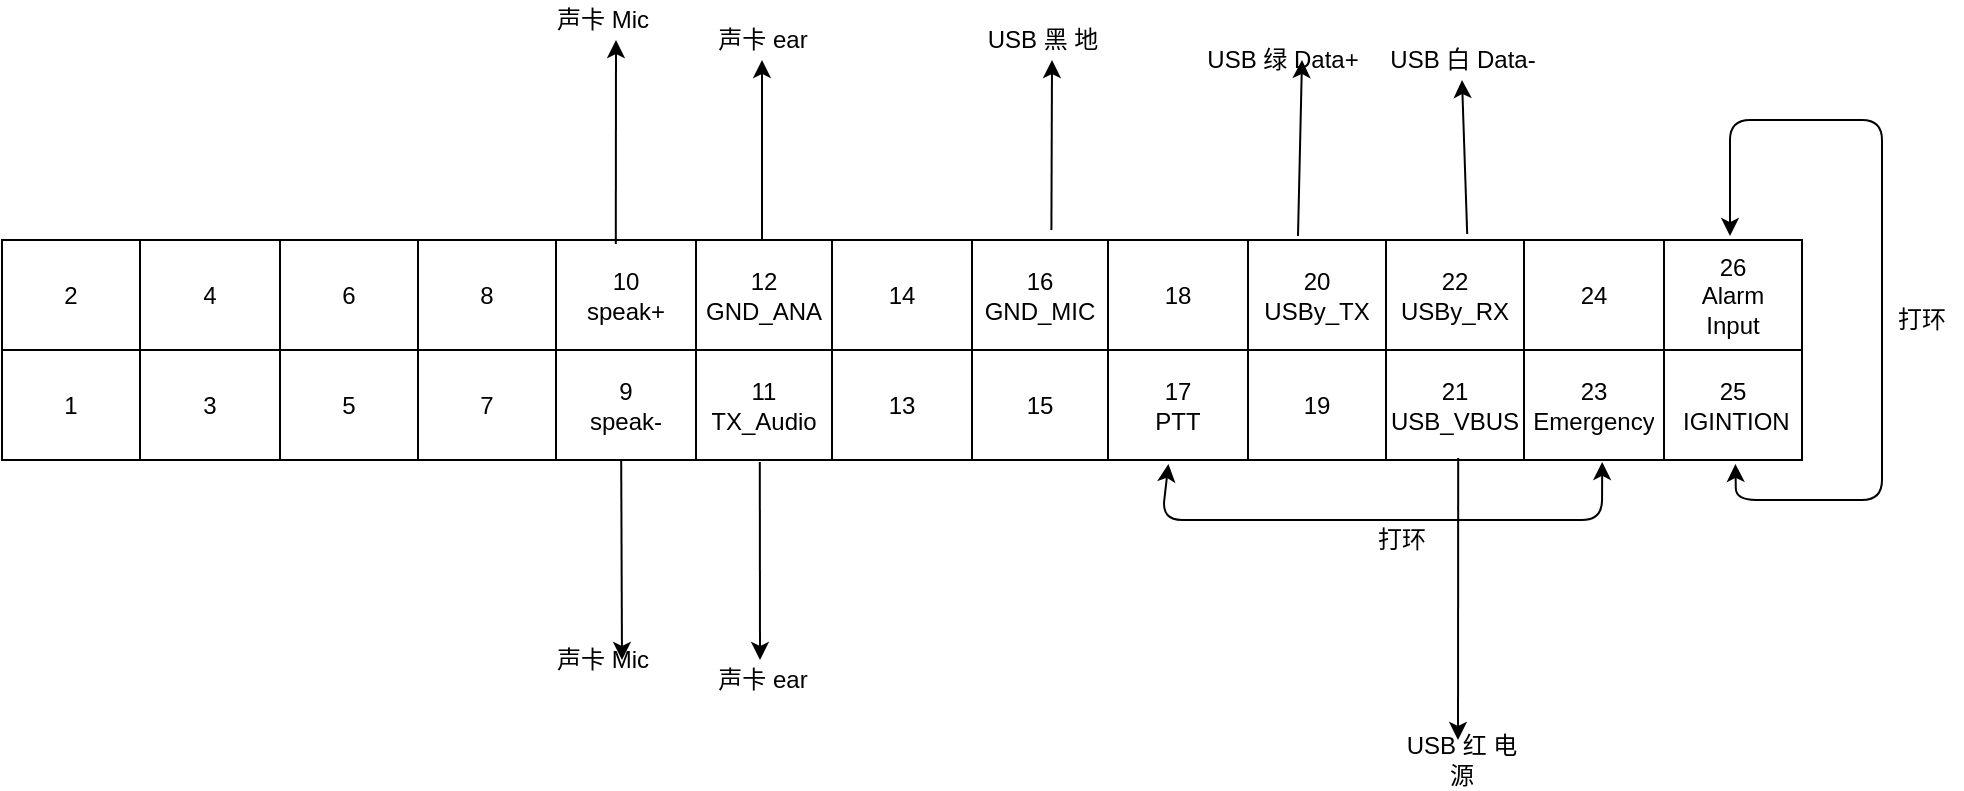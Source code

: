<mxfile version="13.9.9" type="github">
  <diagram id="_1jgvLtCHchp6MiSGvZc" name="Page-1">
    <mxGraphModel dx="1102" dy="582" grid="1" gridSize="10" guides="1" tooltips="1" connect="1" arrows="1" fold="1" page="1" pageScale="1" pageWidth="827" pageHeight="1169" math="0" shadow="0">
      <root>
        <mxCell id="0" />
        <mxCell id="1" parent="0" />
        <mxCell id="XYN2sOscaeufvXK0oWOo-1" value="" style="shape=table;html=1;whiteSpace=wrap;startSize=0;container=1;collapsible=0;childLayout=tableLayout;" parent="1" vertex="1">
          <mxGeometry x="20" y="260" width="900" height="110" as="geometry" />
        </mxCell>
        <mxCell id="XYN2sOscaeufvXK0oWOo-2" value="" style="shape=partialRectangle;html=1;whiteSpace=wrap;collapsible=0;dropTarget=0;pointerEvents=0;fillColor=none;top=0;left=0;bottom=0;right=0;points=[[0,0.5],[1,0.5]];portConstraint=eastwest;" parent="XYN2sOscaeufvXK0oWOo-1" vertex="1">
          <mxGeometry width="900" height="55" as="geometry" />
        </mxCell>
        <mxCell id="XYN2sOscaeufvXK0oWOo-3" value="2" style="shape=partialRectangle;html=1;whiteSpace=wrap;connectable=0;overflow=hidden;fillColor=none;top=0;left=0;bottom=0;right=0;" parent="XYN2sOscaeufvXK0oWOo-2" vertex="1">
          <mxGeometry width="69" height="55" as="geometry" />
        </mxCell>
        <mxCell id="XYN2sOscaeufvXK0oWOo-4" value="4" style="shape=partialRectangle;html=1;whiteSpace=wrap;connectable=0;overflow=hidden;fillColor=none;top=0;left=0;bottom=0;right=0;" parent="XYN2sOscaeufvXK0oWOo-2" vertex="1">
          <mxGeometry x="69" width="70" height="55" as="geometry" />
        </mxCell>
        <mxCell id="XYN2sOscaeufvXK0oWOo-5" value="6" style="shape=partialRectangle;html=1;whiteSpace=wrap;connectable=0;overflow=hidden;fillColor=none;top=0;left=0;bottom=0;right=0;" parent="XYN2sOscaeufvXK0oWOo-2" vertex="1">
          <mxGeometry x="139" width="69" height="55" as="geometry" />
        </mxCell>
        <mxCell id="XYN2sOscaeufvXK0oWOo-6" value="8" style="shape=partialRectangle;html=1;whiteSpace=wrap;connectable=0;overflow=hidden;fillColor=none;top=0;left=0;bottom=0;right=0;" parent="XYN2sOscaeufvXK0oWOo-2" vertex="1">
          <mxGeometry x="208" width="69" height="55" as="geometry" />
        </mxCell>
        <mxCell id="XYN2sOscaeufvXK0oWOo-7" value="10&lt;br&gt;speak+" style="shape=partialRectangle;html=1;whiteSpace=wrap;connectable=0;overflow=hidden;fillColor=none;top=0;left=0;bottom=0;right=0;" parent="XYN2sOscaeufvXK0oWOo-2" vertex="1">
          <mxGeometry x="277" width="70" height="55" as="geometry" />
        </mxCell>
        <mxCell id="XYN2sOscaeufvXK0oWOo-8" value="12&lt;br&gt;GND_ANA" style="shape=partialRectangle;html=1;whiteSpace=wrap;connectable=0;overflow=hidden;fillColor=none;top=0;left=0;bottom=0;right=0;" parent="XYN2sOscaeufvXK0oWOo-2" vertex="1">
          <mxGeometry x="347" width="68" height="55" as="geometry" />
        </mxCell>
        <mxCell id="XYN2sOscaeufvXK0oWOo-9" value="14" style="shape=partialRectangle;html=1;whiteSpace=wrap;connectable=0;overflow=hidden;fillColor=none;top=0;left=0;bottom=0;right=0;" parent="XYN2sOscaeufvXK0oWOo-2" vertex="1">
          <mxGeometry x="415" width="70" height="55" as="geometry" />
        </mxCell>
        <mxCell id="XYN2sOscaeufvXK0oWOo-10" value="16&lt;br&gt;GND_MIC" style="shape=partialRectangle;html=1;whiteSpace=wrap;connectable=0;overflow=hidden;fillColor=none;top=0;left=0;bottom=0;right=0;" parent="XYN2sOscaeufvXK0oWOo-2" vertex="1">
          <mxGeometry x="485" width="68" height="55" as="geometry" />
        </mxCell>
        <mxCell id="XYN2sOscaeufvXK0oWOo-11" value="18" style="shape=partialRectangle;html=1;whiteSpace=wrap;connectable=0;overflow=hidden;fillColor=none;top=0;left=0;bottom=0;right=0;" parent="XYN2sOscaeufvXK0oWOo-2" vertex="1">
          <mxGeometry x="553" width="70" height="55" as="geometry" />
        </mxCell>
        <mxCell id="XYN2sOscaeufvXK0oWOo-12" value="20&lt;br&gt;USBy_TX" style="shape=partialRectangle;html=1;whiteSpace=wrap;connectable=0;overflow=hidden;fillColor=none;top=0;left=0;bottom=0;right=0;" parent="XYN2sOscaeufvXK0oWOo-2" vertex="1">
          <mxGeometry x="623" width="69" height="55" as="geometry" />
        </mxCell>
        <mxCell id="XYN2sOscaeufvXK0oWOo-13" value="22&lt;br&gt;USBy_RX" style="shape=partialRectangle;html=1;whiteSpace=wrap;connectable=0;overflow=hidden;fillColor=none;top=0;left=0;bottom=0;right=0;" parent="XYN2sOscaeufvXK0oWOo-2" vertex="1">
          <mxGeometry x="692" width="69" height="55" as="geometry" />
        </mxCell>
        <mxCell id="XYN2sOscaeufvXK0oWOo-14" value="24" style="shape=partialRectangle;html=1;whiteSpace=wrap;connectable=0;overflow=hidden;fillColor=none;top=0;left=0;bottom=0;right=0;" parent="XYN2sOscaeufvXK0oWOo-2" vertex="1">
          <mxGeometry x="761" width="70" height="55" as="geometry" />
        </mxCell>
        <mxCell id="XYN2sOscaeufvXK0oWOo-15" value="26&lt;br&gt;Alarm&lt;br&gt;Input" style="shape=partialRectangle;html=1;whiteSpace=wrap;connectable=0;overflow=hidden;fillColor=none;top=0;left=0;bottom=0;right=0;" parent="XYN2sOscaeufvXK0oWOo-2" vertex="1">
          <mxGeometry x="831" width="69" height="55" as="geometry" />
        </mxCell>
        <mxCell id="XYN2sOscaeufvXK0oWOo-16" value="" style="shape=partialRectangle;html=1;whiteSpace=wrap;collapsible=0;dropTarget=0;pointerEvents=0;fillColor=none;top=0;left=0;bottom=0;right=0;points=[[0,0.5],[1,0.5]];portConstraint=eastwest;" parent="XYN2sOscaeufvXK0oWOo-1" vertex="1">
          <mxGeometry y="55" width="900" height="55" as="geometry" />
        </mxCell>
        <mxCell id="XYN2sOscaeufvXK0oWOo-17" value="1" style="shape=partialRectangle;html=1;whiteSpace=wrap;connectable=0;overflow=hidden;fillColor=none;top=0;left=0;bottom=0;right=0;" parent="XYN2sOscaeufvXK0oWOo-16" vertex="1">
          <mxGeometry width="69" height="55" as="geometry" />
        </mxCell>
        <mxCell id="XYN2sOscaeufvXK0oWOo-18" value="3" style="shape=partialRectangle;html=1;whiteSpace=wrap;connectable=0;overflow=hidden;fillColor=none;top=0;left=0;bottom=0;right=0;" parent="XYN2sOscaeufvXK0oWOo-16" vertex="1">
          <mxGeometry x="69" width="70" height="55" as="geometry" />
        </mxCell>
        <mxCell id="XYN2sOscaeufvXK0oWOo-19" value="5" style="shape=partialRectangle;html=1;whiteSpace=wrap;connectable=0;overflow=hidden;fillColor=none;top=0;left=0;bottom=0;right=0;" parent="XYN2sOscaeufvXK0oWOo-16" vertex="1">
          <mxGeometry x="139" width="69" height="55" as="geometry" />
        </mxCell>
        <mxCell id="XYN2sOscaeufvXK0oWOo-20" value="7" style="shape=partialRectangle;html=1;whiteSpace=wrap;connectable=0;overflow=hidden;fillColor=none;top=0;left=0;bottom=0;right=0;" parent="XYN2sOscaeufvXK0oWOo-16" vertex="1">
          <mxGeometry x="208" width="69" height="55" as="geometry" />
        </mxCell>
        <mxCell id="XYN2sOscaeufvXK0oWOo-21" value="9&lt;br&gt;speak-" style="shape=partialRectangle;html=1;whiteSpace=wrap;connectable=0;overflow=hidden;fillColor=none;top=0;left=0;bottom=0;right=0;" parent="XYN2sOscaeufvXK0oWOo-16" vertex="1">
          <mxGeometry x="277" width="70" height="55" as="geometry" />
        </mxCell>
        <mxCell id="XYN2sOscaeufvXK0oWOo-22" value="11&lt;br&gt;TX_Audio" style="shape=partialRectangle;html=1;whiteSpace=wrap;connectable=0;overflow=hidden;fillColor=none;top=0;left=0;bottom=0;right=0;" parent="XYN2sOscaeufvXK0oWOo-16" vertex="1">
          <mxGeometry x="347" width="68" height="55" as="geometry" />
        </mxCell>
        <mxCell id="XYN2sOscaeufvXK0oWOo-23" value="13" style="shape=partialRectangle;html=1;whiteSpace=wrap;connectable=0;overflow=hidden;fillColor=none;top=0;left=0;bottom=0;right=0;" parent="XYN2sOscaeufvXK0oWOo-16" vertex="1">
          <mxGeometry x="415" width="70" height="55" as="geometry" />
        </mxCell>
        <mxCell id="XYN2sOscaeufvXK0oWOo-24" value="15" style="shape=partialRectangle;html=1;whiteSpace=wrap;connectable=0;overflow=hidden;fillColor=none;top=0;left=0;bottom=0;right=0;" parent="XYN2sOscaeufvXK0oWOo-16" vertex="1">
          <mxGeometry x="485" width="68" height="55" as="geometry" />
        </mxCell>
        <mxCell id="XYN2sOscaeufvXK0oWOo-25" value="17&lt;br&gt;PTT" style="shape=partialRectangle;html=1;whiteSpace=wrap;connectable=0;overflow=hidden;fillColor=none;top=0;left=0;bottom=0;right=0;" parent="XYN2sOscaeufvXK0oWOo-16" vertex="1">
          <mxGeometry x="553" width="70" height="55" as="geometry" />
        </mxCell>
        <mxCell id="XYN2sOscaeufvXK0oWOo-26" value="19" style="shape=partialRectangle;html=1;whiteSpace=wrap;connectable=0;overflow=hidden;fillColor=none;top=0;left=0;bottom=0;right=0;" parent="XYN2sOscaeufvXK0oWOo-16" vertex="1">
          <mxGeometry x="623" width="69" height="55" as="geometry" />
        </mxCell>
        <mxCell id="XYN2sOscaeufvXK0oWOo-27" value="21&lt;br&gt;USB_VBUS" style="shape=partialRectangle;html=1;whiteSpace=wrap;connectable=0;overflow=hidden;fillColor=none;top=0;left=0;bottom=0;right=0;" parent="XYN2sOscaeufvXK0oWOo-16" vertex="1">
          <mxGeometry x="692" width="69" height="55" as="geometry" />
        </mxCell>
        <mxCell id="XYN2sOscaeufvXK0oWOo-28" value="23&lt;br&gt;Emergency" style="shape=partialRectangle;html=1;whiteSpace=wrap;connectable=0;overflow=hidden;fillColor=none;top=0;left=0;bottom=0;right=0;" parent="XYN2sOscaeufvXK0oWOo-16" vertex="1">
          <mxGeometry x="761" width="70" height="55" as="geometry" />
        </mxCell>
        <mxCell id="XYN2sOscaeufvXK0oWOo-29" value="25&lt;br&gt;&amp;nbsp;IGINTION" style="shape=partialRectangle;html=1;whiteSpace=wrap;connectable=0;overflow=hidden;fillColor=none;top=0;left=0;bottom=0;right=0;" parent="XYN2sOscaeufvXK0oWOo-16" vertex="1">
          <mxGeometry x="831" width="69" height="55" as="geometry" />
        </mxCell>
        <mxCell id="XYN2sOscaeufvXK0oWOo-31" value="" style="endArrow=classic;startArrow=classic;html=1;exitX=0.96;exitY=-0.036;exitDx=0;exitDy=0;exitPerimeter=0;entryX=0.963;entryY=1.036;entryDx=0;entryDy=0;entryPerimeter=0;" parent="XYN2sOscaeufvXK0oWOo-1" source="XYN2sOscaeufvXK0oWOo-2" target="XYN2sOscaeufvXK0oWOo-16" edge="1">
          <mxGeometry width="50" height="50" relative="1" as="geometry">
            <mxPoint x="370" y="40" as="sourcePoint" />
            <mxPoint x="864" y="180" as="targetPoint" />
            <Array as="points">
              <mxPoint x="864" y="-60" />
              <mxPoint x="940" y="-60" />
              <mxPoint x="940" y="130" />
              <mxPoint x="867" y="130" />
            </Array>
          </mxGeometry>
        </mxCell>
        <mxCell id="XYN2sOscaeufvXK0oWOo-34" value="" style="endArrow=classic;startArrow=classic;html=1;entryX=0.889;entryY=1.018;entryDx=0;entryDy=0;entryPerimeter=0;exitX=0.648;exitY=1.036;exitDx=0;exitDy=0;exitPerimeter=0;" parent="XYN2sOscaeufvXK0oWOo-1" source="XYN2sOscaeufvXK0oWOo-16" target="XYN2sOscaeufvXK0oWOo-16" edge="1">
          <mxGeometry width="50" height="50" relative="1" as="geometry">
            <mxPoint x="580" y="140" as="sourcePoint" />
            <mxPoint x="490" y="-20" as="targetPoint" />
            <Array as="points">
              <mxPoint x="580" y="140" />
              <mxPoint x="800" y="140" />
            </Array>
          </mxGeometry>
        </mxCell>
        <mxCell id="XYN2sOscaeufvXK0oWOo-32" value="打环" style="text;html=1;strokeColor=none;fillColor=none;align=center;verticalAlign=middle;whiteSpace=wrap;rounded=0;" parent="1" vertex="1">
          <mxGeometry x="960" y="290" width="40" height="20" as="geometry" />
        </mxCell>
        <mxCell id="XYN2sOscaeufvXK0oWOo-35" value="打环" style="text;html=1;strokeColor=none;fillColor=none;align=center;verticalAlign=middle;whiteSpace=wrap;rounded=0;" parent="1" vertex="1">
          <mxGeometry x="700" y="400" width="40" height="20" as="geometry" />
        </mxCell>
        <mxCell id="XYN2sOscaeufvXK0oWOo-36" value="" style="endArrow=classic;html=1;exitX=0.809;exitY=0.982;exitDx=0;exitDy=0;exitPerimeter=0;" parent="1" source="XYN2sOscaeufvXK0oWOo-16" edge="1">
          <mxGeometry width="50" height="50" relative="1" as="geometry">
            <mxPoint x="460" y="280" as="sourcePoint" />
            <mxPoint x="748" y="510" as="targetPoint" />
          </mxGeometry>
        </mxCell>
        <mxCell id="XYN2sOscaeufvXK0oWOo-37" value="USB&amp;nbsp;红&amp;nbsp;电源&lt;br&gt;" style="text;html=1;strokeColor=none;fillColor=none;align=center;verticalAlign=middle;whiteSpace=wrap;rounded=0;" parent="1" vertex="1">
          <mxGeometry x="730" y="510" width="40" height="20" as="geometry" />
        </mxCell>
        <mxCell id="vbNUgY74Hi5sOO2RHMOH-1" value="" style="endArrow=classic;html=1;exitX=0.341;exitY=0.036;exitDx=0;exitDy=0;exitPerimeter=0;" parent="1" source="XYN2sOscaeufvXK0oWOo-2" edge="1">
          <mxGeometry width="50" height="50" relative="1" as="geometry">
            <mxPoint x="540" y="310" as="sourcePoint" />
            <mxPoint x="327" y="160" as="targetPoint" />
          </mxGeometry>
        </mxCell>
        <mxCell id="vbNUgY74Hi5sOO2RHMOH-2" value="" style="endArrow=classic;html=1;exitX=0.344;exitY=1;exitDx=0;exitDy=0;exitPerimeter=0;" parent="1" source="XYN2sOscaeufvXK0oWOo-16" edge="1">
          <mxGeometry width="50" height="50" relative="1" as="geometry">
            <mxPoint x="336.9" y="271.98" as="sourcePoint" />
            <mxPoint x="330" y="470" as="targetPoint" />
          </mxGeometry>
        </mxCell>
        <mxCell id="nkqGHX-GPW3NSb8V0D5h-4" value="" style="endArrow=classic;html=1;exitX=0.72;exitY=-0.036;exitDx=0;exitDy=0;exitPerimeter=0;" edge="1" parent="1" source="XYN2sOscaeufvXK0oWOo-2">
          <mxGeometry width="50" height="50" relative="1" as="geometry">
            <mxPoint x="670" y="250" as="sourcePoint" />
            <mxPoint x="670" y="170" as="targetPoint" />
          </mxGeometry>
        </mxCell>
        <mxCell id="nkqGHX-GPW3NSb8V0D5h-5" value="" style="endArrow=classic;html=1;exitX=0.814;exitY=-0.055;exitDx=0;exitDy=0;exitPerimeter=0;" edge="1" parent="1" source="XYN2sOscaeufvXK0oWOo-2">
          <mxGeometry width="50" height="50" relative="1" as="geometry">
            <mxPoint x="540" y="430" as="sourcePoint" />
            <mxPoint x="750" y="180" as="targetPoint" />
          </mxGeometry>
        </mxCell>
        <mxCell id="nkqGHX-GPW3NSb8V0D5h-7" value="USB&amp;nbsp;白&amp;nbsp;Data-" style="text;html=1;align=center;verticalAlign=middle;resizable=0;points=[];autosize=1;" vertex="1" parent="1">
          <mxGeometry x="705" y="160" width="90" height="20" as="geometry" />
        </mxCell>
        <mxCell id="nkqGHX-GPW3NSb8V0D5h-8" value="USB&amp;nbsp;绿 Data+" style="text;html=1;align=center;verticalAlign=middle;resizable=0;points=[];autosize=1;" vertex="1" parent="1">
          <mxGeometry x="615" y="160" width="90" height="20" as="geometry" />
        </mxCell>
        <mxCell id="nkqGHX-GPW3NSb8V0D5h-9" value="" style="endArrow=classic;html=1;" edge="1" parent="1">
          <mxGeometry width="50" height="50" relative="1" as="geometry">
            <mxPoint x="400" y="260" as="sourcePoint" />
            <mxPoint x="400" y="170" as="targetPoint" />
          </mxGeometry>
        </mxCell>
        <mxCell id="nkqGHX-GPW3NSb8V0D5h-10" value="" style="endArrow=classic;html=1;exitX=0.583;exitY=-0.091;exitDx=0;exitDy=0;exitPerimeter=0;" edge="1" parent="1" source="XYN2sOscaeufvXK0oWOo-2">
          <mxGeometry width="50" height="50" relative="1" as="geometry">
            <mxPoint x="540" y="430" as="sourcePoint" />
            <mxPoint x="545" y="170" as="targetPoint" />
          </mxGeometry>
        </mxCell>
        <mxCell id="nkqGHX-GPW3NSb8V0D5h-11" value="USB&amp;nbsp;黑&amp;nbsp;地" style="text;html=1;align=center;verticalAlign=middle;resizable=0;points=[];autosize=1;" vertex="1" parent="1">
          <mxGeometry x="505" y="150" width="70" height="20" as="geometry" />
        </mxCell>
        <mxCell id="nkqGHX-GPW3NSb8V0D5h-13" value="" style="endArrow=classic;html=1;exitX=0.421;exitY=1.018;exitDx=0;exitDy=0;exitPerimeter=0;" edge="1" parent="1" source="XYN2sOscaeufvXK0oWOo-16">
          <mxGeometry width="50" height="50" relative="1" as="geometry">
            <mxPoint x="540" y="430" as="sourcePoint" />
            <mxPoint x="399" y="470" as="targetPoint" />
          </mxGeometry>
        </mxCell>
        <mxCell id="nkqGHX-GPW3NSb8V0D5h-14" value="声卡&amp;nbsp;Mic" style="text;html=1;align=center;verticalAlign=middle;resizable=0;points=[];autosize=1;" vertex="1" parent="1">
          <mxGeometry x="290" y="140" width="60" height="20" as="geometry" />
        </mxCell>
        <mxCell id="nkqGHX-GPW3NSb8V0D5h-15" value="声卡&amp;nbsp;Mic" style="text;html=1;align=center;verticalAlign=middle;resizable=0;points=[];autosize=1;" vertex="1" parent="1">
          <mxGeometry x="290" y="460" width="60" height="20" as="geometry" />
        </mxCell>
        <mxCell id="nkqGHX-GPW3NSb8V0D5h-16" value="声卡&amp;nbsp;ear" style="text;html=1;align=center;verticalAlign=middle;resizable=0;points=[];autosize=1;" vertex="1" parent="1">
          <mxGeometry x="370" y="150" width="60" height="20" as="geometry" />
        </mxCell>
        <mxCell id="nkqGHX-GPW3NSb8V0D5h-17" value="声卡&amp;nbsp;ear" style="text;html=1;align=center;verticalAlign=middle;resizable=0;points=[];autosize=1;" vertex="1" parent="1">
          <mxGeometry x="370" y="470" width="60" height="20" as="geometry" />
        </mxCell>
      </root>
    </mxGraphModel>
  </diagram>
</mxfile>
